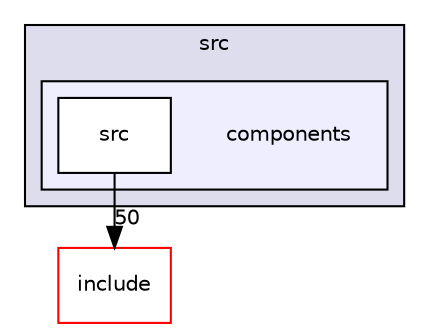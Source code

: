 digraph "/home/vicky/pgrouting/pgrouting/pgrouting/src/components" {
  compound=true
  node [ fontsize="10", fontname="Helvetica"];
  edge [ labelfontsize="10", labelfontname="Helvetica"];
  subgraph clusterdir_68267d1309a1af8e8297ef4c3efbcdba {
    graph [ bgcolor="#ddddee", pencolor="black", label="src" fontname="Helvetica", fontsize="10", URL="dir_68267d1309a1af8e8297ef4c3efbcdba.html"]
  subgraph clusterdir_3c4c7c1a85608ccd561c026bec818e51 {
    graph [ bgcolor="#eeeeff", pencolor="black", label="" URL="dir_3c4c7c1a85608ccd561c026bec818e51.html"];
    dir_3c4c7c1a85608ccd561c026bec818e51 [shape=plaintext label="components"];
    dir_6b140303cbcb0ee16377b384bd30388a [shape=box label="src" color="black" fillcolor="white" style="filled" URL="dir_6b140303cbcb0ee16377b384bd30388a.html"];
  }
  }
  dir_d44c64559bbebec7f509842c48db8b23 [shape=box label="include" fillcolor="white" style="filled" color="red" URL="dir_d44c64559bbebec7f509842c48db8b23.html"];
  dir_6b140303cbcb0ee16377b384bd30388a->dir_d44c64559bbebec7f509842c48db8b23 [headlabel="50", labeldistance=1.5 headhref="dir_000047_000000.html"];
}
